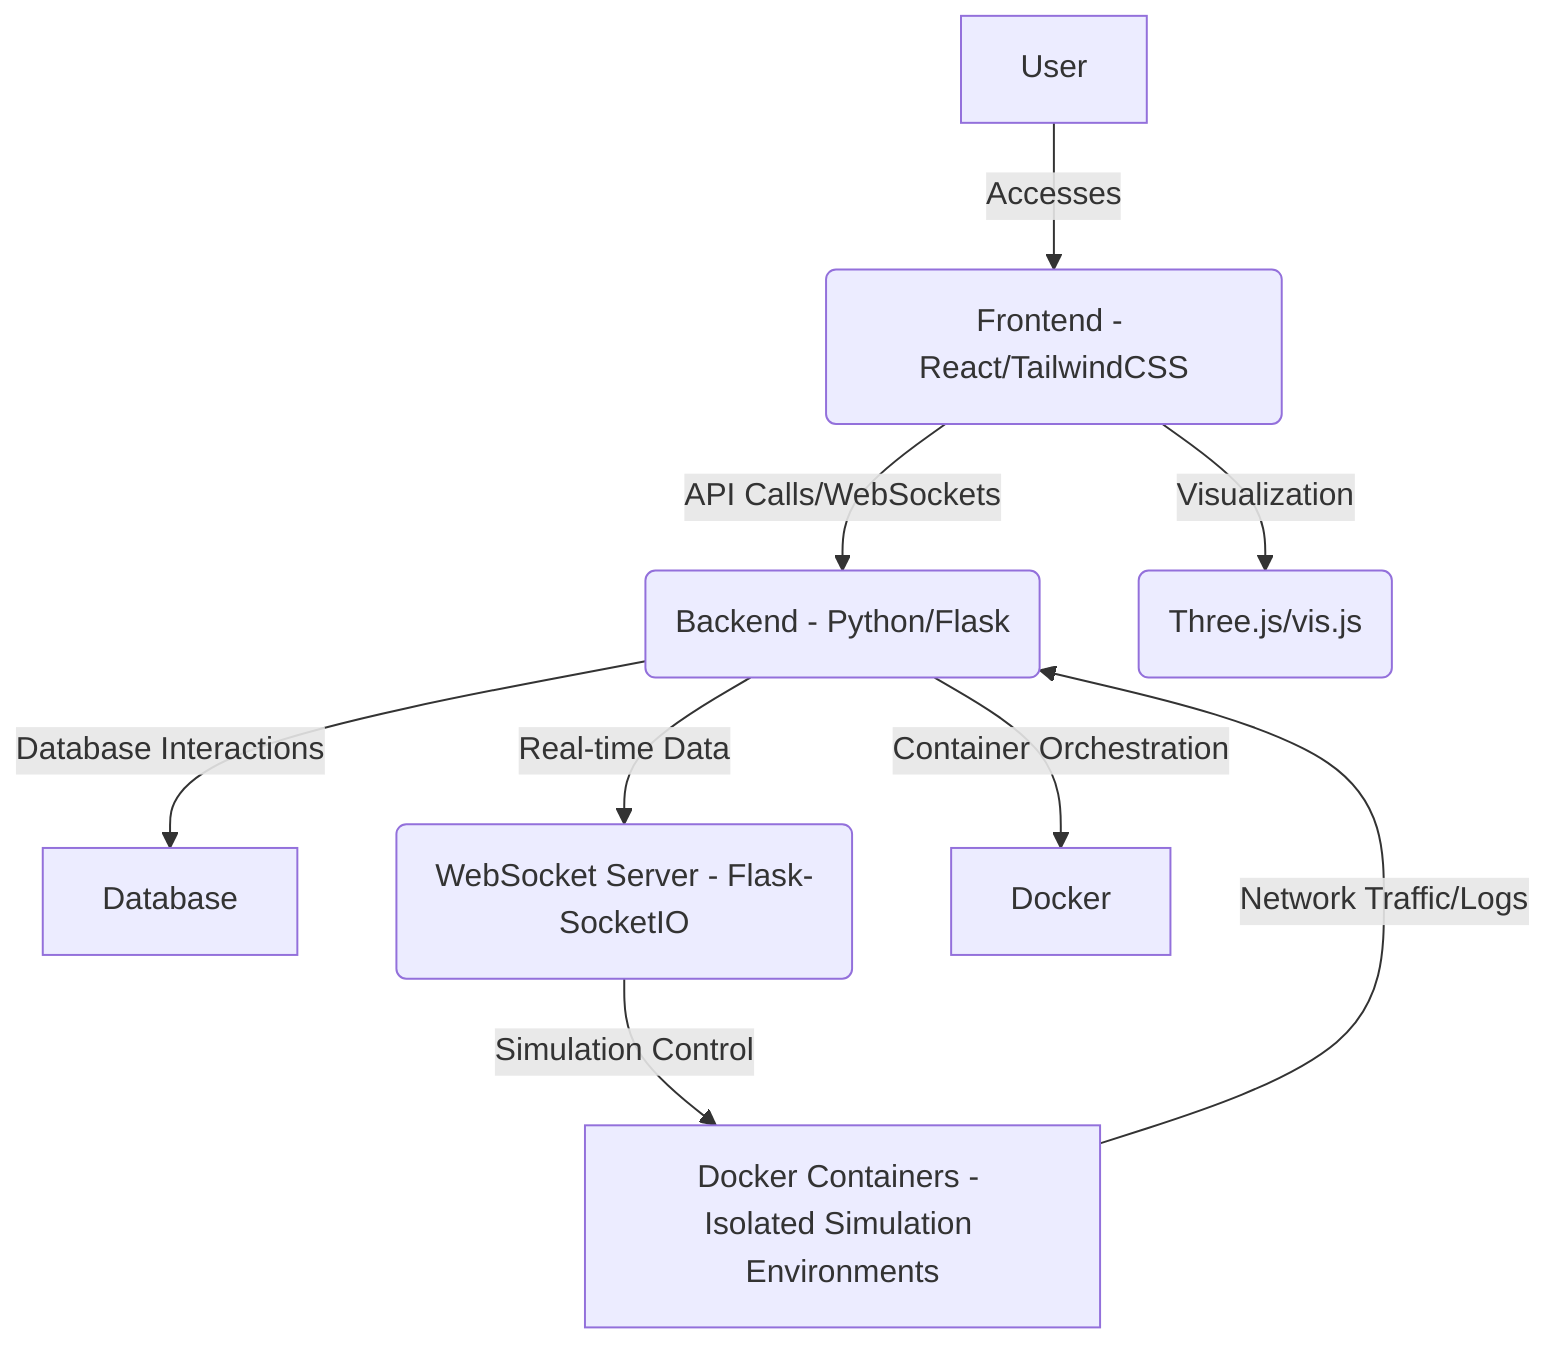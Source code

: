 graph TD
    A[User] -->|Accesses| B(Frontend - React/TailwindCSS)
    B -->|API Calls/WebSockets| C(Backend - Python/Flask)
    C -->|Database Interactions| D[Database]
    C -->|Real-time Data| E(WebSocket Server - Flask-SocketIO)
    E -->|Simulation Control| F[Docker Containers - Isolated Simulation Environments]
    F -->|Network Traffic/Logs| C
    B -->|Visualization| G(Three.js/vis.js)
    C -->|Container Orchestration| H[Docker]